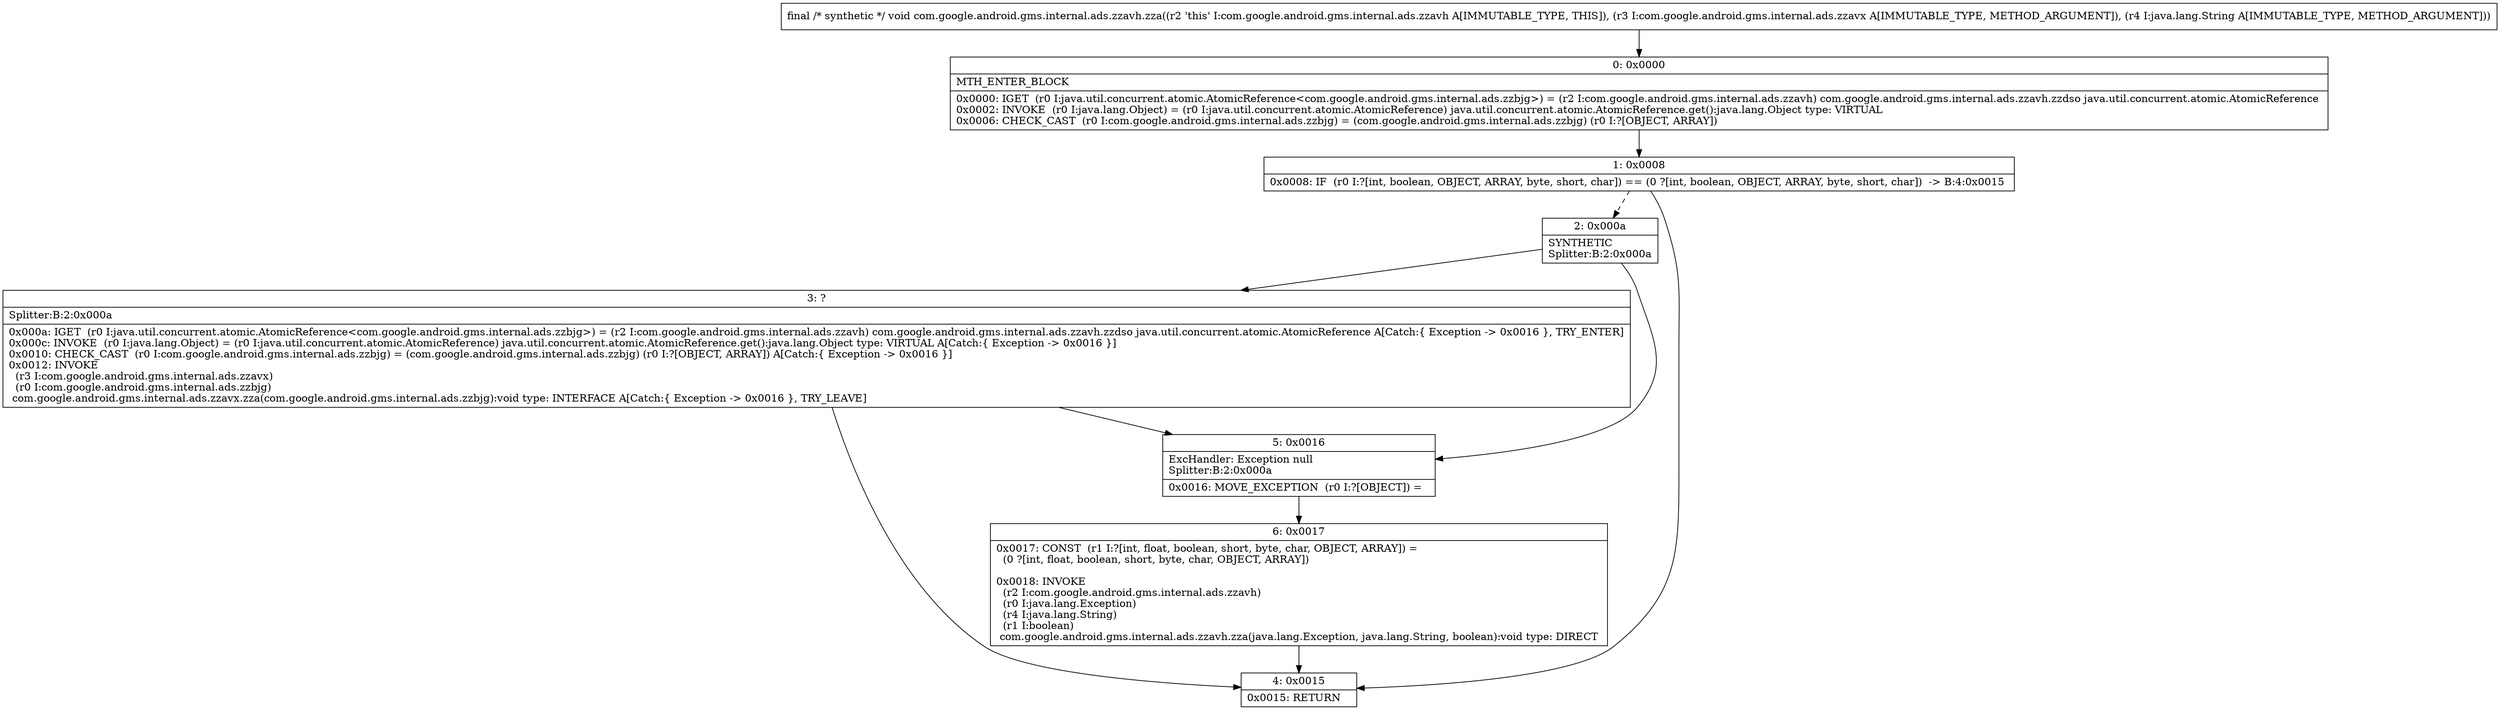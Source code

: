 digraph "CFG forcom.google.android.gms.internal.ads.zzavh.zza(Lcom\/google\/android\/gms\/internal\/ads\/zzavx;Ljava\/lang\/String;)V" {
Node_0 [shape=record,label="{0\:\ 0x0000|MTH_ENTER_BLOCK\l|0x0000: IGET  (r0 I:java.util.concurrent.atomic.AtomicReference\<com.google.android.gms.internal.ads.zzbjg\>) = (r2 I:com.google.android.gms.internal.ads.zzavh) com.google.android.gms.internal.ads.zzavh.zzdso java.util.concurrent.atomic.AtomicReference \l0x0002: INVOKE  (r0 I:java.lang.Object) = (r0 I:java.util.concurrent.atomic.AtomicReference) java.util.concurrent.atomic.AtomicReference.get():java.lang.Object type: VIRTUAL \l0x0006: CHECK_CAST  (r0 I:com.google.android.gms.internal.ads.zzbjg) = (com.google.android.gms.internal.ads.zzbjg) (r0 I:?[OBJECT, ARRAY]) \l}"];
Node_1 [shape=record,label="{1\:\ 0x0008|0x0008: IF  (r0 I:?[int, boolean, OBJECT, ARRAY, byte, short, char]) == (0 ?[int, boolean, OBJECT, ARRAY, byte, short, char])  \-\> B:4:0x0015 \l}"];
Node_2 [shape=record,label="{2\:\ 0x000a|SYNTHETIC\lSplitter:B:2:0x000a\l}"];
Node_3 [shape=record,label="{3\:\ ?|Splitter:B:2:0x000a\l|0x000a: IGET  (r0 I:java.util.concurrent.atomic.AtomicReference\<com.google.android.gms.internal.ads.zzbjg\>) = (r2 I:com.google.android.gms.internal.ads.zzavh) com.google.android.gms.internal.ads.zzavh.zzdso java.util.concurrent.atomic.AtomicReference A[Catch:\{ Exception \-\> 0x0016 \}, TRY_ENTER]\l0x000c: INVOKE  (r0 I:java.lang.Object) = (r0 I:java.util.concurrent.atomic.AtomicReference) java.util.concurrent.atomic.AtomicReference.get():java.lang.Object type: VIRTUAL A[Catch:\{ Exception \-\> 0x0016 \}]\l0x0010: CHECK_CAST  (r0 I:com.google.android.gms.internal.ads.zzbjg) = (com.google.android.gms.internal.ads.zzbjg) (r0 I:?[OBJECT, ARRAY]) A[Catch:\{ Exception \-\> 0x0016 \}]\l0x0012: INVOKE  \l  (r3 I:com.google.android.gms.internal.ads.zzavx)\l  (r0 I:com.google.android.gms.internal.ads.zzbjg)\l com.google.android.gms.internal.ads.zzavx.zza(com.google.android.gms.internal.ads.zzbjg):void type: INTERFACE A[Catch:\{ Exception \-\> 0x0016 \}, TRY_LEAVE]\l}"];
Node_4 [shape=record,label="{4\:\ 0x0015|0x0015: RETURN   \l}"];
Node_5 [shape=record,label="{5\:\ 0x0016|ExcHandler: Exception null\lSplitter:B:2:0x000a\l|0x0016: MOVE_EXCEPTION  (r0 I:?[OBJECT]) =  \l}"];
Node_6 [shape=record,label="{6\:\ 0x0017|0x0017: CONST  (r1 I:?[int, float, boolean, short, byte, char, OBJECT, ARRAY]) = \l  (0 ?[int, float, boolean, short, byte, char, OBJECT, ARRAY])\l \l0x0018: INVOKE  \l  (r2 I:com.google.android.gms.internal.ads.zzavh)\l  (r0 I:java.lang.Exception)\l  (r4 I:java.lang.String)\l  (r1 I:boolean)\l com.google.android.gms.internal.ads.zzavh.zza(java.lang.Exception, java.lang.String, boolean):void type: DIRECT \l}"];
MethodNode[shape=record,label="{final \/* synthetic *\/ void com.google.android.gms.internal.ads.zzavh.zza((r2 'this' I:com.google.android.gms.internal.ads.zzavh A[IMMUTABLE_TYPE, THIS]), (r3 I:com.google.android.gms.internal.ads.zzavx A[IMMUTABLE_TYPE, METHOD_ARGUMENT]), (r4 I:java.lang.String A[IMMUTABLE_TYPE, METHOD_ARGUMENT])) }"];
MethodNode -> Node_0;
Node_0 -> Node_1;
Node_1 -> Node_2[style=dashed];
Node_1 -> Node_4;
Node_2 -> Node_3;
Node_2 -> Node_5;
Node_3 -> Node_4;
Node_3 -> Node_5;
Node_5 -> Node_6;
Node_6 -> Node_4;
}

